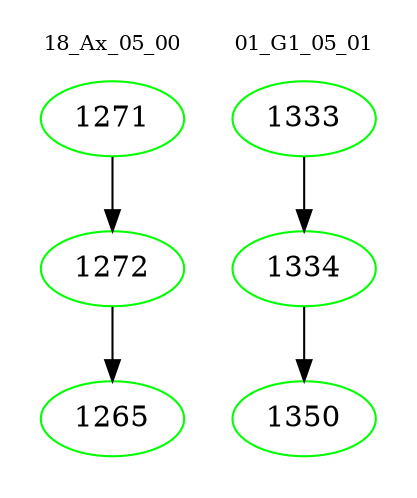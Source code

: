digraph{
subgraph cluster_0 {
color = white
label = "18_Ax_05_00";
fontsize=10;
T0_1271 [label="1271", color="green"]
T0_1271 -> T0_1272 [color="black"]
T0_1272 [label="1272", color="green"]
T0_1272 -> T0_1265 [color="black"]
T0_1265 [label="1265", color="green"]
}
subgraph cluster_1 {
color = white
label = "01_G1_05_01";
fontsize=10;
T1_1333 [label="1333", color="green"]
T1_1333 -> T1_1334 [color="black"]
T1_1334 [label="1334", color="green"]
T1_1334 -> T1_1350 [color="black"]
T1_1350 [label="1350", color="green"]
}
}
